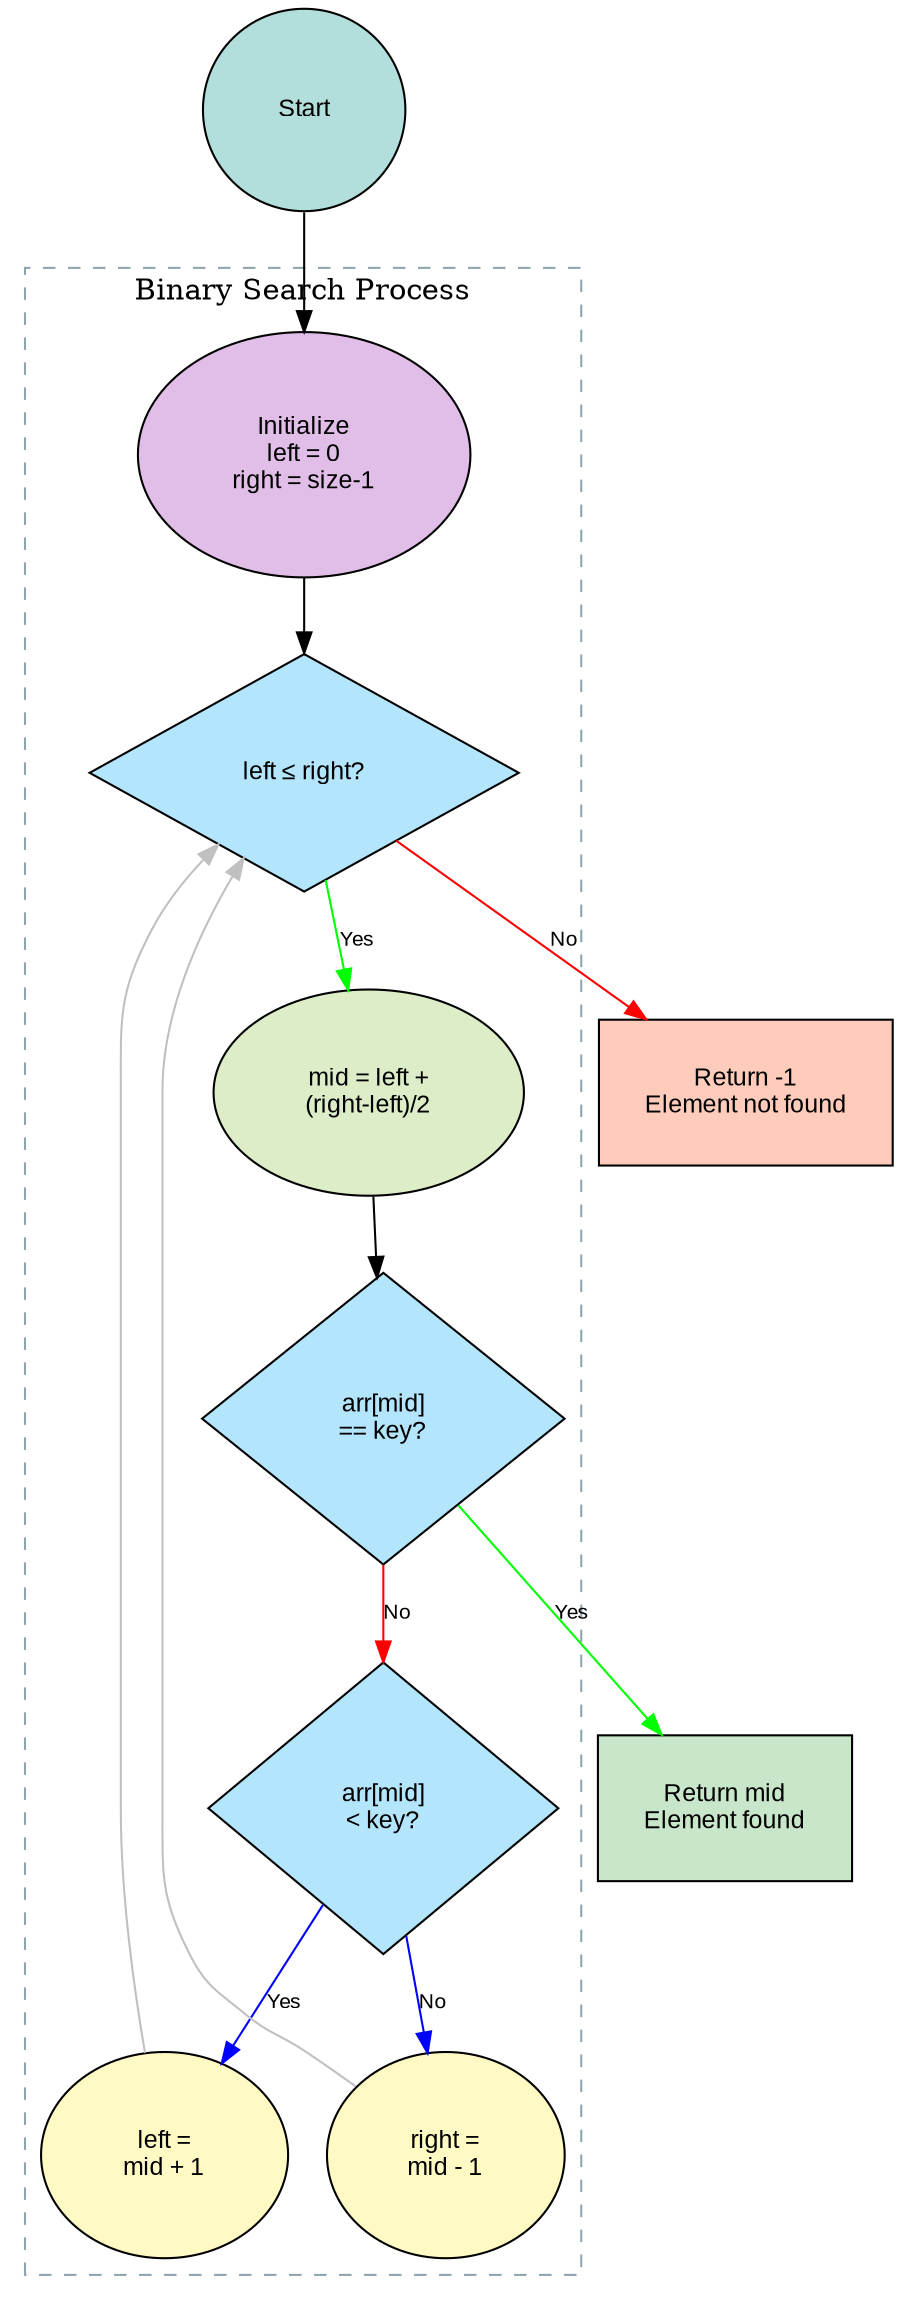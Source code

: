 digraph BinarySearch {
    // Graph settings
    rankdir=TB;
    node [fontname="Arial", fontsize=12, margin=0.3];
    edge [fontname="Arial", fontsize=10];

    // Node styles
    node [shape=ellipse, style=filled, fillcolor="#E8F5E9"]  // Default style

    // Start and end nodes
    start [shape=circle, fillcolor="#B2DFDB", label="Start"];
    not_found [shape=box, fillcolor="#FFCCBC", label="Return -1\nElement not found"];
    found [shape=box, fillcolor="#C8E6C9", label="Return mid\nElement found"];

    // Main algorithm nodes
    subgraph cluster_main {
        label="Binary Search Process";
        style=dashed;
        color="#90A4AE";
        set_initial_bounds [fillcolor="#E1BEE7", label="Initialize\nleft = 0\nright = size-1"];
        while_loop [shape=diamond, fillcolor="#B3E5FC", label="left ≤ right?"];
        calculate_mid [fillcolor="#DCEDC8", label="mid = left +\n(right-left)/2"];
        check_mid [shape=diamond, fillcolor="#B3E5FC", label="arr[mid]\n== key?"];
        check_less [shape=diamond, fillcolor="#B3E5FC", label="arr[mid]\n< key?"];
        move_left [fillcolor="#FFF9C4", label="left =\nmid + 1"];
        move_right [fillcolor="#FFF9C4", label="right =\nmid - 1"];
    }

    // Edge connections with better formatting
    start -> set_initial_bounds;
    set_initial_bounds -> while_loop;
    while_loop -> calculate_mid [label="Yes", color="green"];
    while_loop -> not_found [label="No", color="red"];
    calculate_mid -> check_mid;
    check_mid -> found [label="Yes", color="green"];
    check_mid -> check_less [label="No", color="red"];
    check_less -> move_left [label="Yes", color="blue"];
    check_less -> move_right [label="No", color=" blue"];
    move_left -> while_loop [color="gray"];
    move_right -> while_loop [color="gray"];
}
